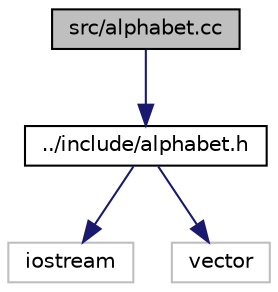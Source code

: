 digraph "src/alphabet.cc"
{
 // LATEX_PDF_SIZE
  edge [fontname="Helvetica",fontsize="10",labelfontname="Helvetica",labelfontsize="10"];
  node [fontname="Helvetica",fontsize="10",shape=record];
  Node1 [label="src/alphabet.cc",height=0.2,width=0.4,color="black", fillcolor="grey75", style="filled", fontcolor="black",tooltip="This file contains the different methods of the alphabet class."];
  Node1 -> Node2 [color="midnightblue",fontsize="10",style="solid",fontname="Helvetica"];
  Node2 [label="../include/alphabet.h",height=0.2,width=0.4,color="black", fillcolor="white", style="filled",URL="$alphabet_8h.html",tooltip="This file contains the alphabet class."];
  Node2 -> Node3 [color="midnightblue",fontsize="10",style="solid",fontname="Helvetica"];
  Node3 [label="iostream",height=0.2,width=0.4,color="grey75", fillcolor="white", style="filled",tooltip=" "];
  Node2 -> Node4 [color="midnightblue",fontsize="10",style="solid",fontname="Helvetica"];
  Node4 [label="vector",height=0.2,width=0.4,color="grey75", fillcolor="white", style="filled",tooltip=" "];
}
